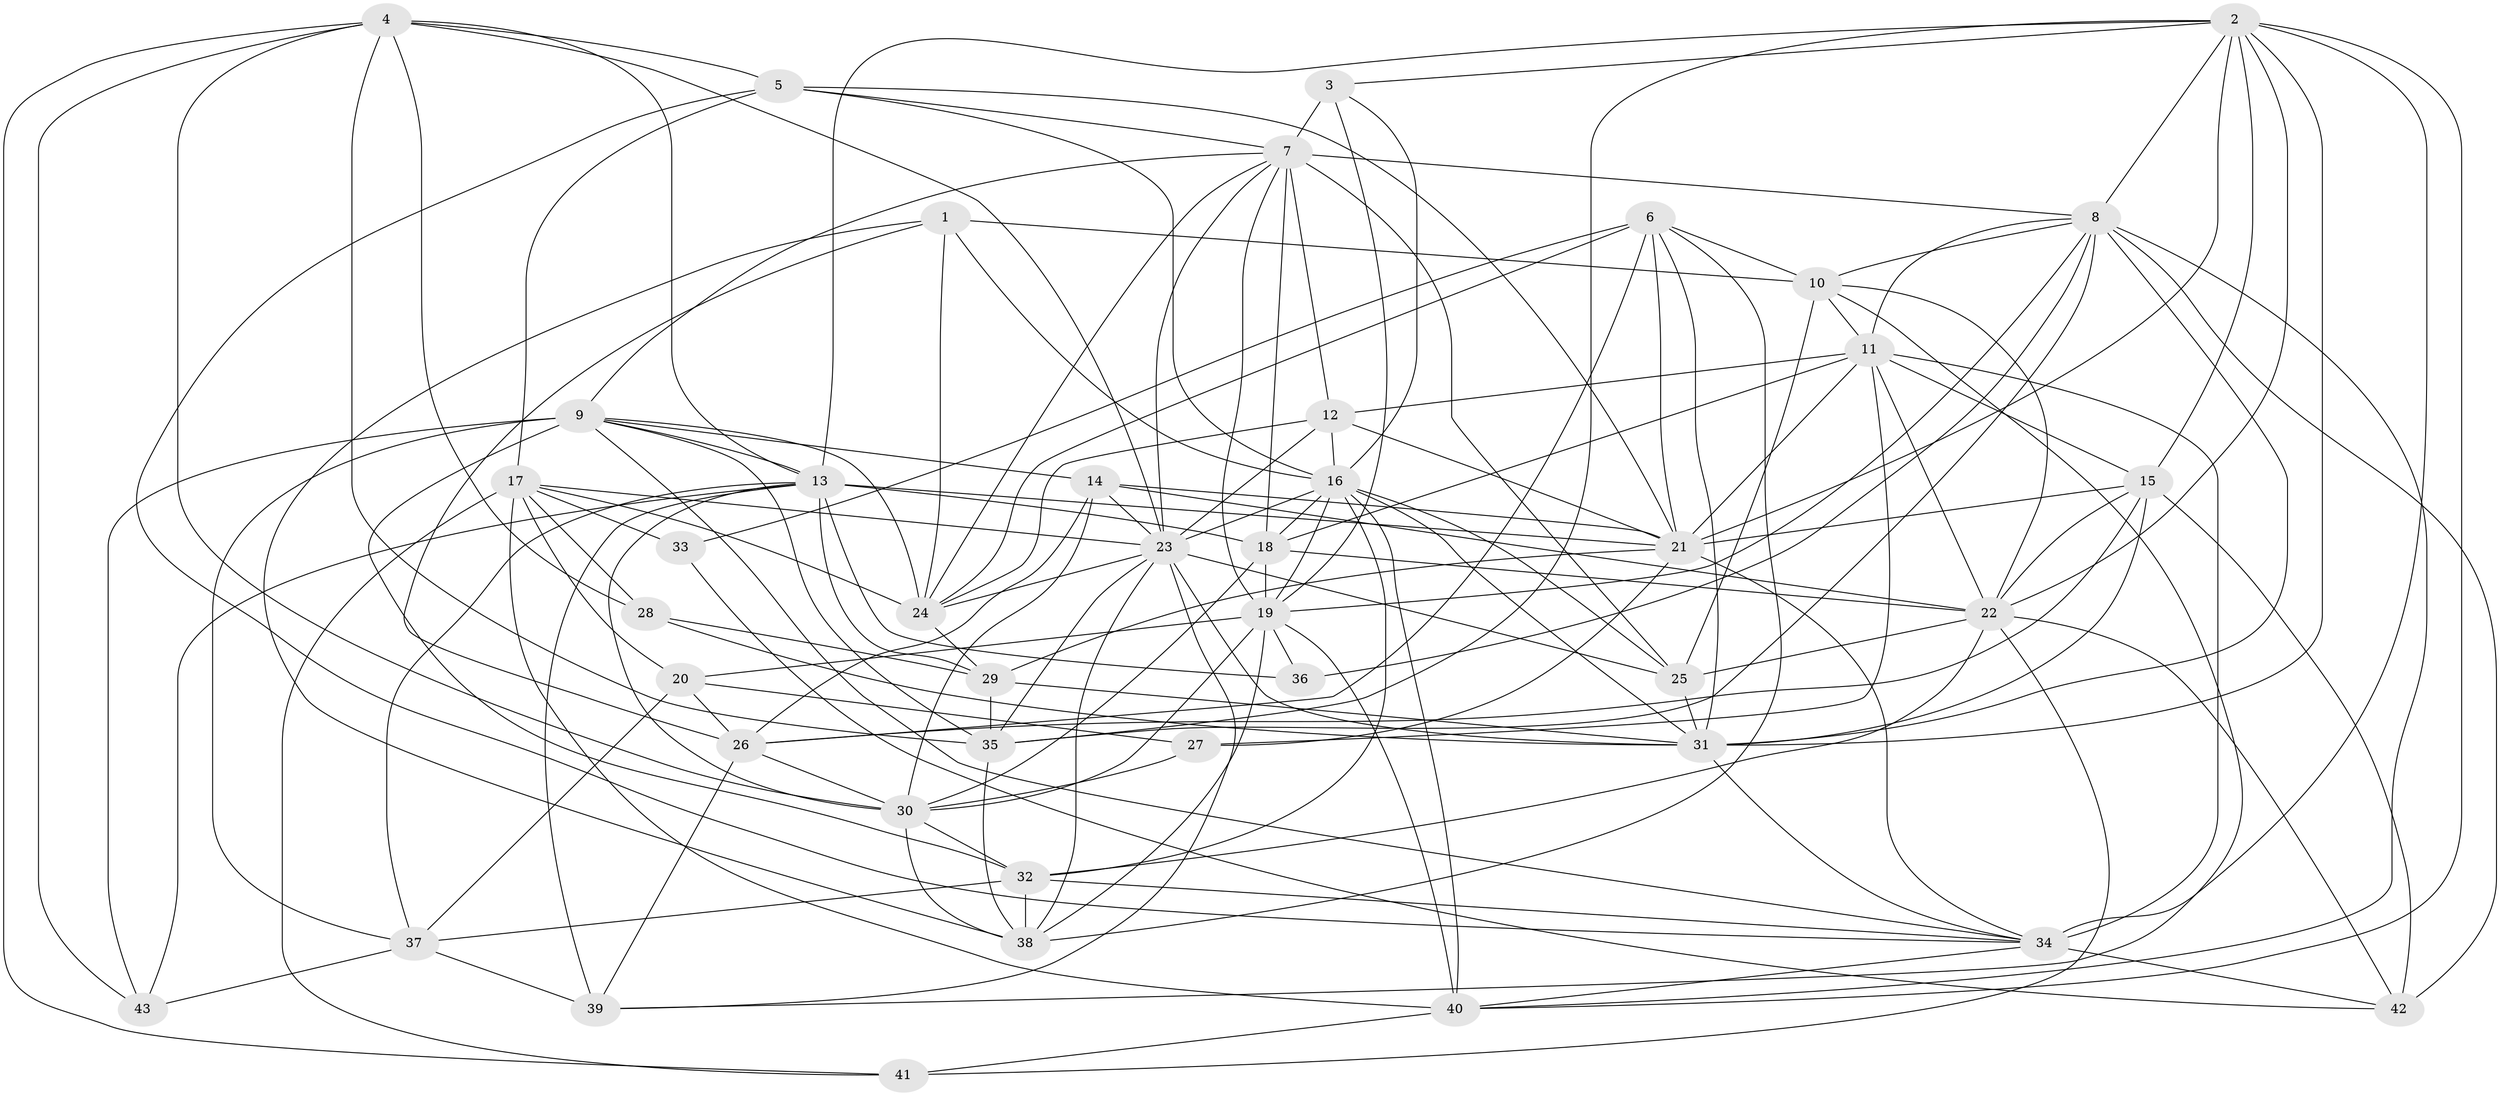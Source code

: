 // original degree distribution, {4: 1.0}
// Generated by graph-tools (version 1.1) at 2025/53/03/04/25 22:53:52]
// undirected, 43 vertices, 155 edges
graph export_dot {
  node [color=gray90,style=filled];
  1;
  2;
  3;
  4;
  5;
  6;
  7;
  8;
  9;
  10;
  11;
  12;
  13;
  14;
  15;
  16;
  17;
  18;
  19;
  20;
  21;
  22;
  23;
  24;
  25;
  26;
  27;
  28;
  29;
  30;
  31;
  32;
  33;
  34;
  35;
  36;
  37;
  38;
  39;
  40;
  41;
  42;
  43;
  1 -- 10 [weight=3.0];
  1 -- 16 [weight=1.0];
  1 -- 24 [weight=1.0];
  1 -- 26 [weight=1.0];
  1 -- 38 [weight=2.0];
  2 -- 3 [weight=1.0];
  2 -- 8 [weight=1.0];
  2 -- 13 [weight=1.0];
  2 -- 15 [weight=1.0];
  2 -- 21 [weight=1.0];
  2 -- 22 [weight=1.0];
  2 -- 31 [weight=1.0];
  2 -- 34 [weight=1.0];
  2 -- 35 [weight=1.0];
  2 -- 40 [weight=1.0];
  3 -- 7 [weight=3.0];
  3 -- 16 [weight=1.0];
  3 -- 19 [weight=1.0];
  4 -- 5 [weight=1.0];
  4 -- 13 [weight=1.0];
  4 -- 23 [weight=1.0];
  4 -- 28 [weight=2.0];
  4 -- 30 [weight=1.0];
  4 -- 35 [weight=2.0];
  4 -- 41 [weight=1.0];
  4 -- 43 [weight=1.0];
  5 -- 7 [weight=1.0];
  5 -- 16 [weight=1.0];
  5 -- 17 [weight=1.0];
  5 -- 21 [weight=1.0];
  5 -- 34 [weight=1.0];
  6 -- 10 [weight=1.0];
  6 -- 21 [weight=1.0];
  6 -- 24 [weight=2.0];
  6 -- 26 [weight=1.0];
  6 -- 31 [weight=1.0];
  6 -- 33 [weight=1.0];
  6 -- 38 [weight=1.0];
  7 -- 8 [weight=1.0];
  7 -- 9 [weight=1.0];
  7 -- 12 [weight=1.0];
  7 -- 18 [weight=1.0];
  7 -- 19 [weight=1.0];
  7 -- 23 [weight=1.0];
  7 -- 24 [weight=1.0];
  7 -- 25 [weight=1.0];
  8 -- 10 [weight=2.0];
  8 -- 11 [weight=1.0];
  8 -- 19 [weight=1.0];
  8 -- 31 [weight=1.0];
  8 -- 35 [weight=1.0];
  8 -- 36 [weight=1.0];
  8 -- 40 [weight=1.0];
  8 -- 42 [weight=2.0];
  9 -- 13 [weight=1.0];
  9 -- 14 [weight=1.0];
  9 -- 24 [weight=1.0];
  9 -- 32 [weight=2.0];
  9 -- 34 [weight=1.0];
  9 -- 35 [weight=1.0];
  9 -- 37 [weight=1.0];
  9 -- 43 [weight=1.0];
  10 -- 11 [weight=1.0];
  10 -- 22 [weight=1.0];
  10 -- 25 [weight=1.0];
  10 -- 39 [weight=1.0];
  11 -- 12 [weight=1.0];
  11 -- 15 [weight=1.0];
  11 -- 18 [weight=1.0];
  11 -- 21 [weight=1.0];
  11 -- 22 [weight=1.0];
  11 -- 27 [weight=1.0];
  11 -- 34 [weight=4.0];
  12 -- 16 [weight=1.0];
  12 -- 21 [weight=1.0];
  12 -- 23 [weight=1.0];
  12 -- 24 [weight=1.0];
  13 -- 18 [weight=1.0];
  13 -- 21 [weight=1.0];
  13 -- 29 [weight=1.0];
  13 -- 30 [weight=1.0];
  13 -- 36 [weight=2.0];
  13 -- 37 [weight=1.0];
  13 -- 39 [weight=1.0];
  13 -- 43 [weight=1.0];
  14 -- 21 [weight=1.0];
  14 -- 22 [weight=1.0];
  14 -- 23 [weight=1.0];
  14 -- 26 [weight=1.0];
  14 -- 30 [weight=1.0];
  15 -- 21 [weight=1.0];
  15 -- 22 [weight=1.0];
  15 -- 26 [weight=1.0];
  15 -- 31 [weight=2.0];
  15 -- 42 [weight=1.0];
  16 -- 18 [weight=1.0];
  16 -- 19 [weight=1.0];
  16 -- 23 [weight=1.0];
  16 -- 25 [weight=1.0];
  16 -- 31 [weight=1.0];
  16 -- 32 [weight=2.0];
  16 -- 40 [weight=1.0];
  17 -- 20 [weight=3.0];
  17 -- 23 [weight=1.0];
  17 -- 24 [weight=1.0];
  17 -- 28 [weight=1.0];
  17 -- 33 [weight=2.0];
  17 -- 40 [weight=2.0];
  17 -- 41 [weight=1.0];
  18 -- 19 [weight=1.0];
  18 -- 22 [weight=2.0];
  18 -- 30 [weight=1.0];
  19 -- 20 [weight=1.0];
  19 -- 30 [weight=3.0];
  19 -- 36 [weight=1.0];
  19 -- 38 [weight=1.0];
  19 -- 40 [weight=1.0];
  20 -- 26 [weight=1.0];
  20 -- 27 [weight=2.0];
  20 -- 37 [weight=1.0];
  21 -- 27 [weight=1.0];
  21 -- 29 [weight=2.0];
  21 -- 34 [weight=1.0];
  22 -- 25 [weight=1.0];
  22 -- 32 [weight=2.0];
  22 -- 41 [weight=1.0];
  22 -- 42 [weight=1.0];
  23 -- 24 [weight=1.0];
  23 -- 25 [weight=1.0];
  23 -- 31 [weight=1.0];
  23 -- 35 [weight=1.0];
  23 -- 38 [weight=1.0];
  23 -- 39 [weight=1.0];
  24 -- 29 [weight=2.0];
  25 -- 31 [weight=1.0];
  26 -- 30 [weight=1.0];
  26 -- 39 [weight=2.0];
  27 -- 30 [weight=2.0];
  28 -- 29 [weight=1.0];
  28 -- 31 [weight=2.0];
  29 -- 31 [weight=1.0];
  29 -- 35 [weight=1.0];
  30 -- 32 [weight=1.0];
  30 -- 38 [weight=1.0];
  31 -- 34 [weight=1.0];
  32 -- 34 [weight=1.0];
  32 -- 37 [weight=1.0];
  32 -- 38 [weight=3.0];
  33 -- 42 [weight=1.0];
  34 -- 40 [weight=1.0];
  34 -- 42 [weight=1.0];
  35 -- 38 [weight=1.0];
  37 -- 39 [weight=1.0];
  37 -- 43 [weight=1.0];
  40 -- 41 [weight=1.0];
}
